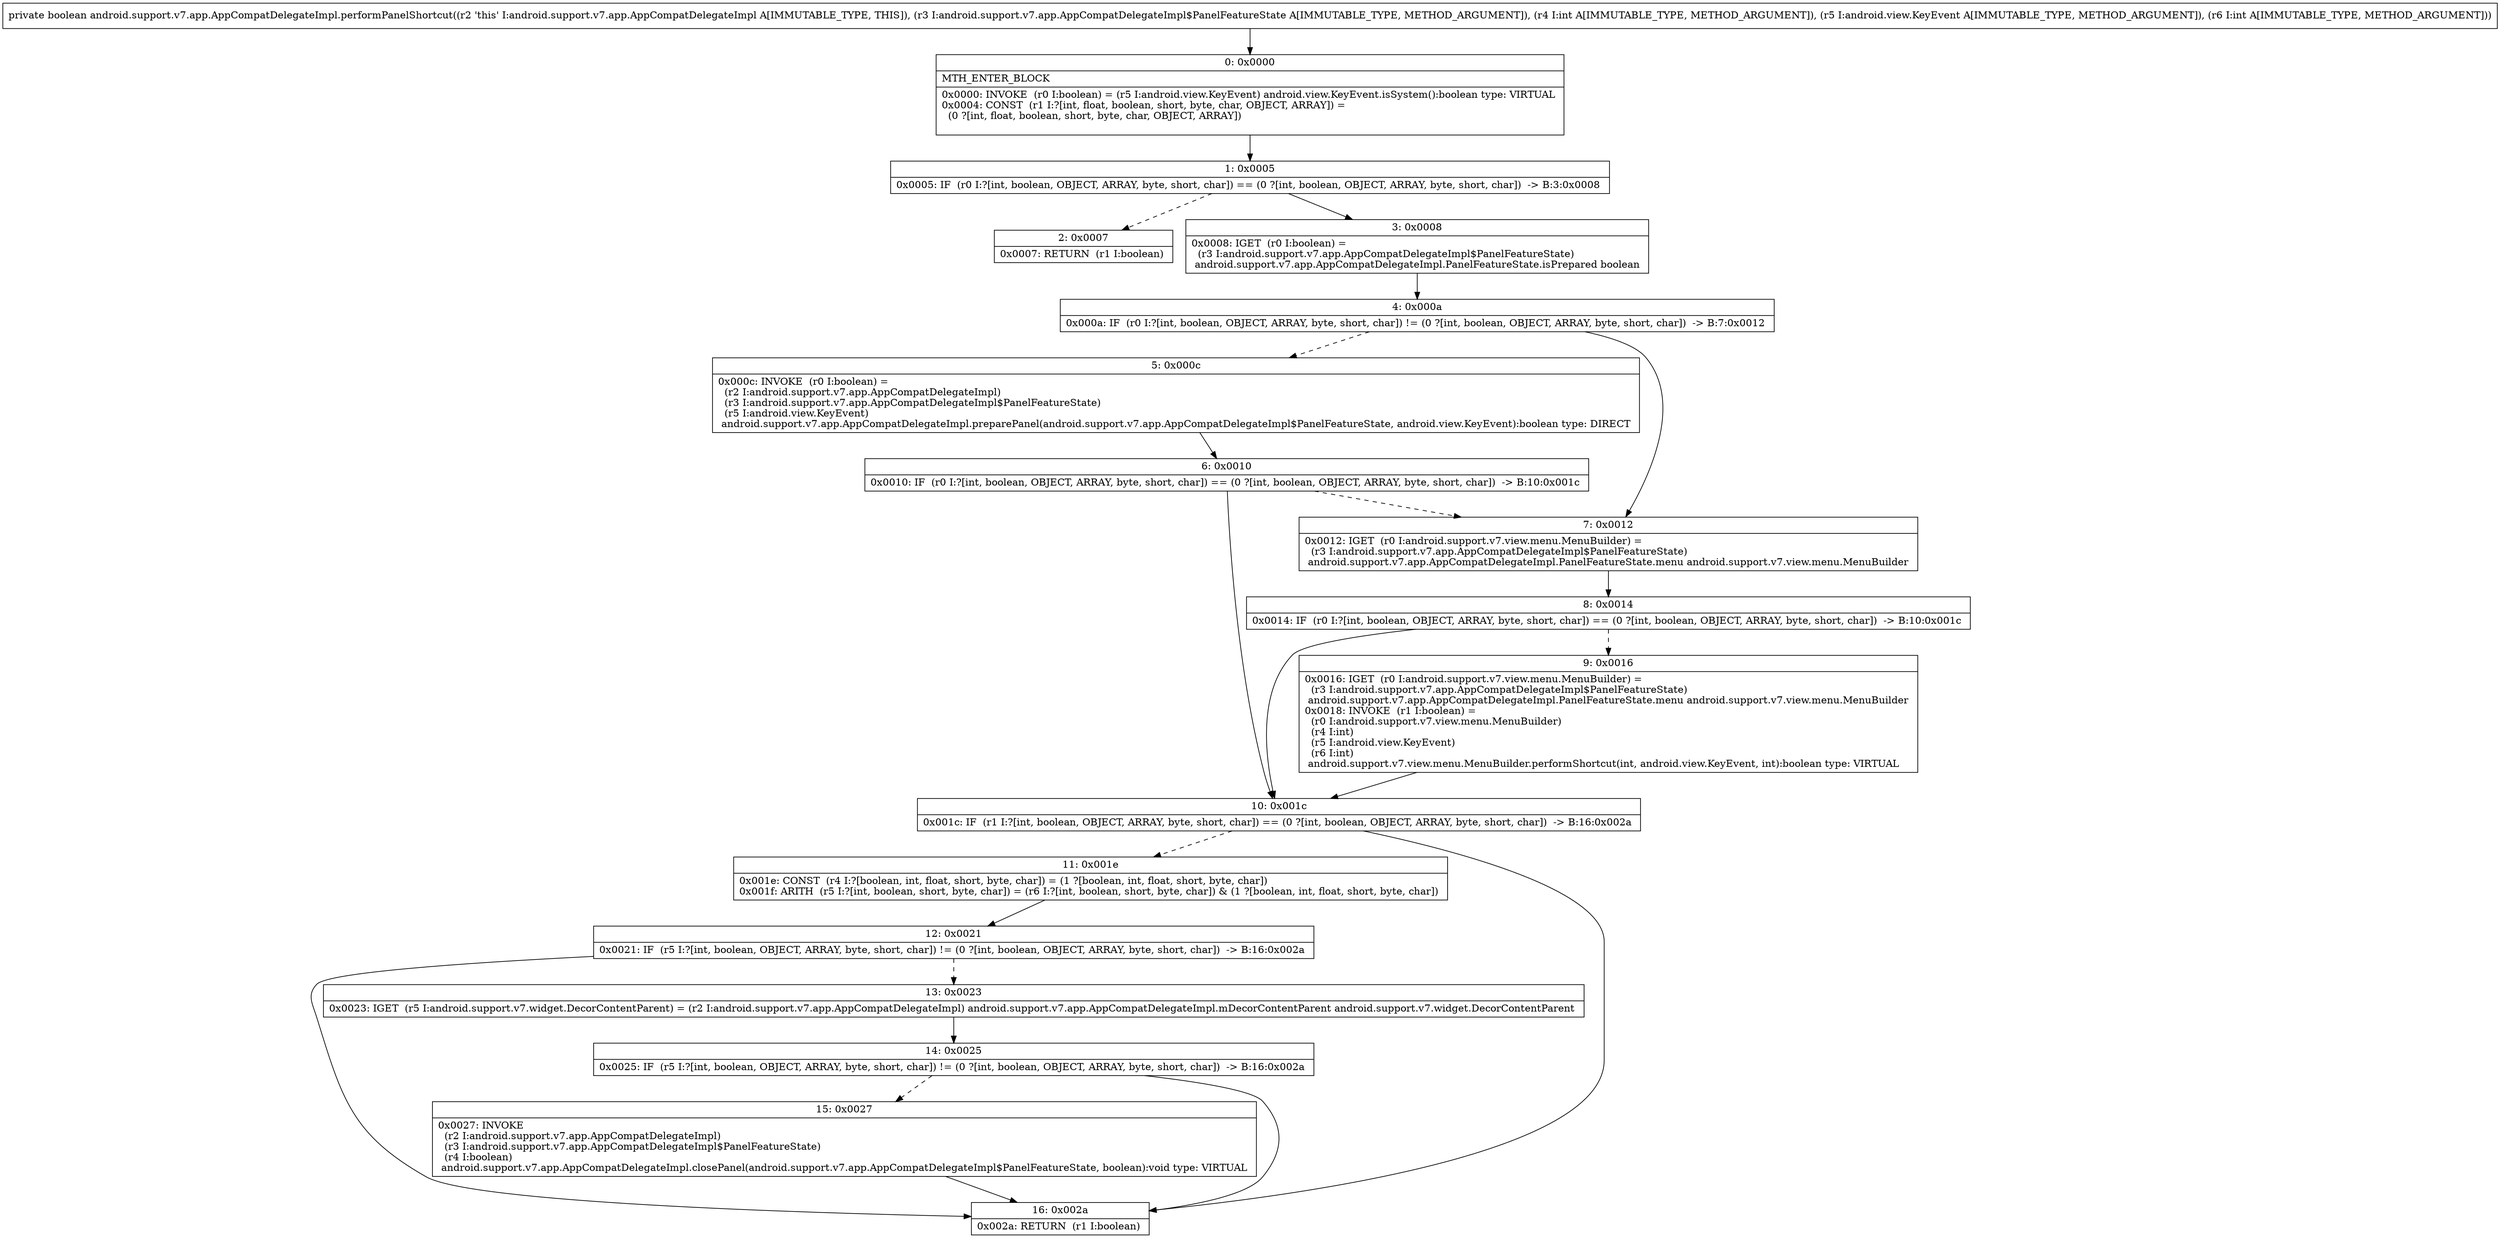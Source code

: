 digraph "CFG forandroid.support.v7.app.AppCompatDelegateImpl.performPanelShortcut(Landroid\/support\/v7\/app\/AppCompatDelegateImpl$PanelFeatureState;ILandroid\/view\/KeyEvent;I)Z" {
Node_0 [shape=record,label="{0\:\ 0x0000|MTH_ENTER_BLOCK\l|0x0000: INVOKE  (r0 I:boolean) = (r5 I:android.view.KeyEvent) android.view.KeyEvent.isSystem():boolean type: VIRTUAL \l0x0004: CONST  (r1 I:?[int, float, boolean, short, byte, char, OBJECT, ARRAY]) = \l  (0 ?[int, float, boolean, short, byte, char, OBJECT, ARRAY])\l \l}"];
Node_1 [shape=record,label="{1\:\ 0x0005|0x0005: IF  (r0 I:?[int, boolean, OBJECT, ARRAY, byte, short, char]) == (0 ?[int, boolean, OBJECT, ARRAY, byte, short, char])  \-\> B:3:0x0008 \l}"];
Node_2 [shape=record,label="{2\:\ 0x0007|0x0007: RETURN  (r1 I:boolean) \l}"];
Node_3 [shape=record,label="{3\:\ 0x0008|0x0008: IGET  (r0 I:boolean) = \l  (r3 I:android.support.v7.app.AppCompatDelegateImpl$PanelFeatureState)\l android.support.v7.app.AppCompatDelegateImpl.PanelFeatureState.isPrepared boolean \l}"];
Node_4 [shape=record,label="{4\:\ 0x000a|0x000a: IF  (r0 I:?[int, boolean, OBJECT, ARRAY, byte, short, char]) != (0 ?[int, boolean, OBJECT, ARRAY, byte, short, char])  \-\> B:7:0x0012 \l}"];
Node_5 [shape=record,label="{5\:\ 0x000c|0x000c: INVOKE  (r0 I:boolean) = \l  (r2 I:android.support.v7.app.AppCompatDelegateImpl)\l  (r3 I:android.support.v7.app.AppCompatDelegateImpl$PanelFeatureState)\l  (r5 I:android.view.KeyEvent)\l android.support.v7.app.AppCompatDelegateImpl.preparePanel(android.support.v7.app.AppCompatDelegateImpl$PanelFeatureState, android.view.KeyEvent):boolean type: DIRECT \l}"];
Node_6 [shape=record,label="{6\:\ 0x0010|0x0010: IF  (r0 I:?[int, boolean, OBJECT, ARRAY, byte, short, char]) == (0 ?[int, boolean, OBJECT, ARRAY, byte, short, char])  \-\> B:10:0x001c \l}"];
Node_7 [shape=record,label="{7\:\ 0x0012|0x0012: IGET  (r0 I:android.support.v7.view.menu.MenuBuilder) = \l  (r3 I:android.support.v7.app.AppCompatDelegateImpl$PanelFeatureState)\l android.support.v7.app.AppCompatDelegateImpl.PanelFeatureState.menu android.support.v7.view.menu.MenuBuilder \l}"];
Node_8 [shape=record,label="{8\:\ 0x0014|0x0014: IF  (r0 I:?[int, boolean, OBJECT, ARRAY, byte, short, char]) == (0 ?[int, boolean, OBJECT, ARRAY, byte, short, char])  \-\> B:10:0x001c \l}"];
Node_9 [shape=record,label="{9\:\ 0x0016|0x0016: IGET  (r0 I:android.support.v7.view.menu.MenuBuilder) = \l  (r3 I:android.support.v7.app.AppCompatDelegateImpl$PanelFeatureState)\l android.support.v7.app.AppCompatDelegateImpl.PanelFeatureState.menu android.support.v7.view.menu.MenuBuilder \l0x0018: INVOKE  (r1 I:boolean) = \l  (r0 I:android.support.v7.view.menu.MenuBuilder)\l  (r4 I:int)\l  (r5 I:android.view.KeyEvent)\l  (r6 I:int)\l android.support.v7.view.menu.MenuBuilder.performShortcut(int, android.view.KeyEvent, int):boolean type: VIRTUAL \l}"];
Node_10 [shape=record,label="{10\:\ 0x001c|0x001c: IF  (r1 I:?[int, boolean, OBJECT, ARRAY, byte, short, char]) == (0 ?[int, boolean, OBJECT, ARRAY, byte, short, char])  \-\> B:16:0x002a \l}"];
Node_11 [shape=record,label="{11\:\ 0x001e|0x001e: CONST  (r4 I:?[boolean, int, float, short, byte, char]) = (1 ?[boolean, int, float, short, byte, char]) \l0x001f: ARITH  (r5 I:?[int, boolean, short, byte, char]) = (r6 I:?[int, boolean, short, byte, char]) & (1 ?[boolean, int, float, short, byte, char]) \l}"];
Node_12 [shape=record,label="{12\:\ 0x0021|0x0021: IF  (r5 I:?[int, boolean, OBJECT, ARRAY, byte, short, char]) != (0 ?[int, boolean, OBJECT, ARRAY, byte, short, char])  \-\> B:16:0x002a \l}"];
Node_13 [shape=record,label="{13\:\ 0x0023|0x0023: IGET  (r5 I:android.support.v7.widget.DecorContentParent) = (r2 I:android.support.v7.app.AppCompatDelegateImpl) android.support.v7.app.AppCompatDelegateImpl.mDecorContentParent android.support.v7.widget.DecorContentParent \l}"];
Node_14 [shape=record,label="{14\:\ 0x0025|0x0025: IF  (r5 I:?[int, boolean, OBJECT, ARRAY, byte, short, char]) != (0 ?[int, boolean, OBJECT, ARRAY, byte, short, char])  \-\> B:16:0x002a \l}"];
Node_15 [shape=record,label="{15\:\ 0x0027|0x0027: INVOKE  \l  (r2 I:android.support.v7.app.AppCompatDelegateImpl)\l  (r3 I:android.support.v7.app.AppCompatDelegateImpl$PanelFeatureState)\l  (r4 I:boolean)\l android.support.v7.app.AppCompatDelegateImpl.closePanel(android.support.v7.app.AppCompatDelegateImpl$PanelFeatureState, boolean):void type: VIRTUAL \l}"];
Node_16 [shape=record,label="{16\:\ 0x002a|0x002a: RETURN  (r1 I:boolean) \l}"];
MethodNode[shape=record,label="{private boolean android.support.v7.app.AppCompatDelegateImpl.performPanelShortcut((r2 'this' I:android.support.v7.app.AppCompatDelegateImpl A[IMMUTABLE_TYPE, THIS]), (r3 I:android.support.v7.app.AppCompatDelegateImpl$PanelFeatureState A[IMMUTABLE_TYPE, METHOD_ARGUMENT]), (r4 I:int A[IMMUTABLE_TYPE, METHOD_ARGUMENT]), (r5 I:android.view.KeyEvent A[IMMUTABLE_TYPE, METHOD_ARGUMENT]), (r6 I:int A[IMMUTABLE_TYPE, METHOD_ARGUMENT])) }"];
MethodNode -> Node_0;
Node_0 -> Node_1;
Node_1 -> Node_2[style=dashed];
Node_1 -> Node_3;
Node_3 -> Node_4;
Node_4 -> Node_5[style=dashed];
Node_4 -> Node_7;
Node_5 -> Node_6;
Node_6 -> Node_7[style=dashed];
Node_6 -> Node_10;
Node_7 -> Node_8;
Node_8 -> Node_9[style=dashed];
Node_8 -> Node_10;
Node_9 -> Node_10;
Node_10 -> Node_11[style=dashed];
Node_10 -> Node_16;
Node_11 -> Node_12;
Node_12 -> Node_13[style=dashed];
Node_12 -> Node_16;
Node_13 -> Node_14;
Node_14 -> Node_15[style=dashed];
Node_14 -> Node_16;
Node_15 -> Node_16;
}

